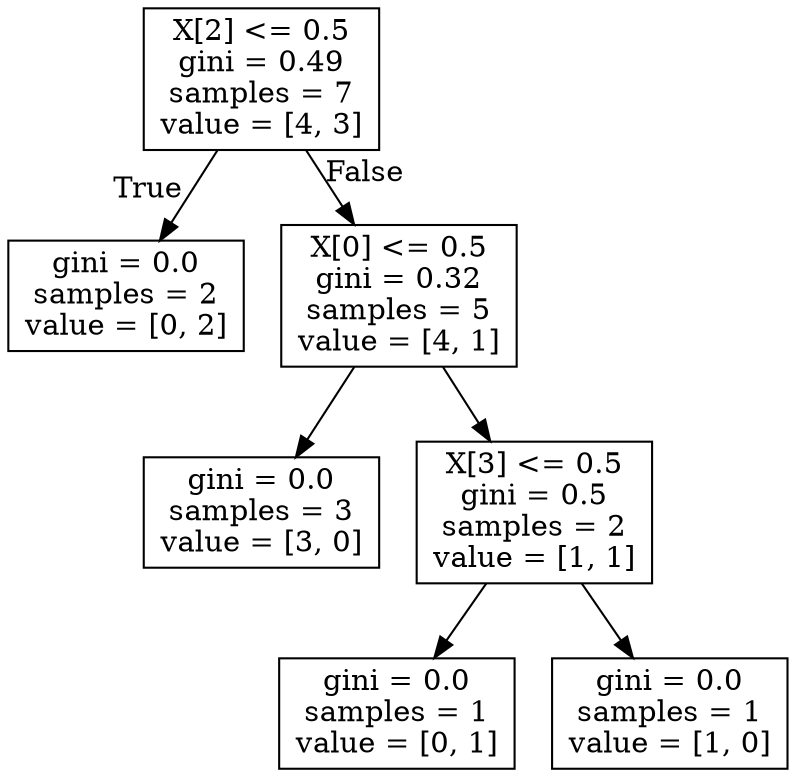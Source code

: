 digraph Tree {
node [shape=box] ;
0 [label="X[2] <= 0.5\ngini = 0.49\nsamples = 7\nvalue = [4, 3]"] ;
1 [label="gini = 0.0\nsamples = 2\nvalue = [0, 2]"] ;
0 -> 1 [labeldistance=2.5, labelangle=45, headlabel="True"] ;
2 [label="X[0] <= 0.5\ngini = 0.32\nsamples = 5\nvalue = [4, 1]"] ;
0 -> 2 [labeldistance=2.5, labelangle=-45, headlabel="False"] ;
3 [label="gini = 0.0\nsamples = 3\nvalue = [3, 0]"] ;
2 -> 3 ;
4 [label="X[3] <= 0.5\ngini = 0.5\nsamples = 2\nvalue = [1, 1]"] ;
2 -> 4 ;
5 [label="gini = 0.0\nsamples = 1\nvalue = [0, 1]"] ;
4 -> 5 ;
6 [label="gini = 0.0\nsamples = 1\nvalue = [1, 0]"] ;
4 -> 6 ;
}